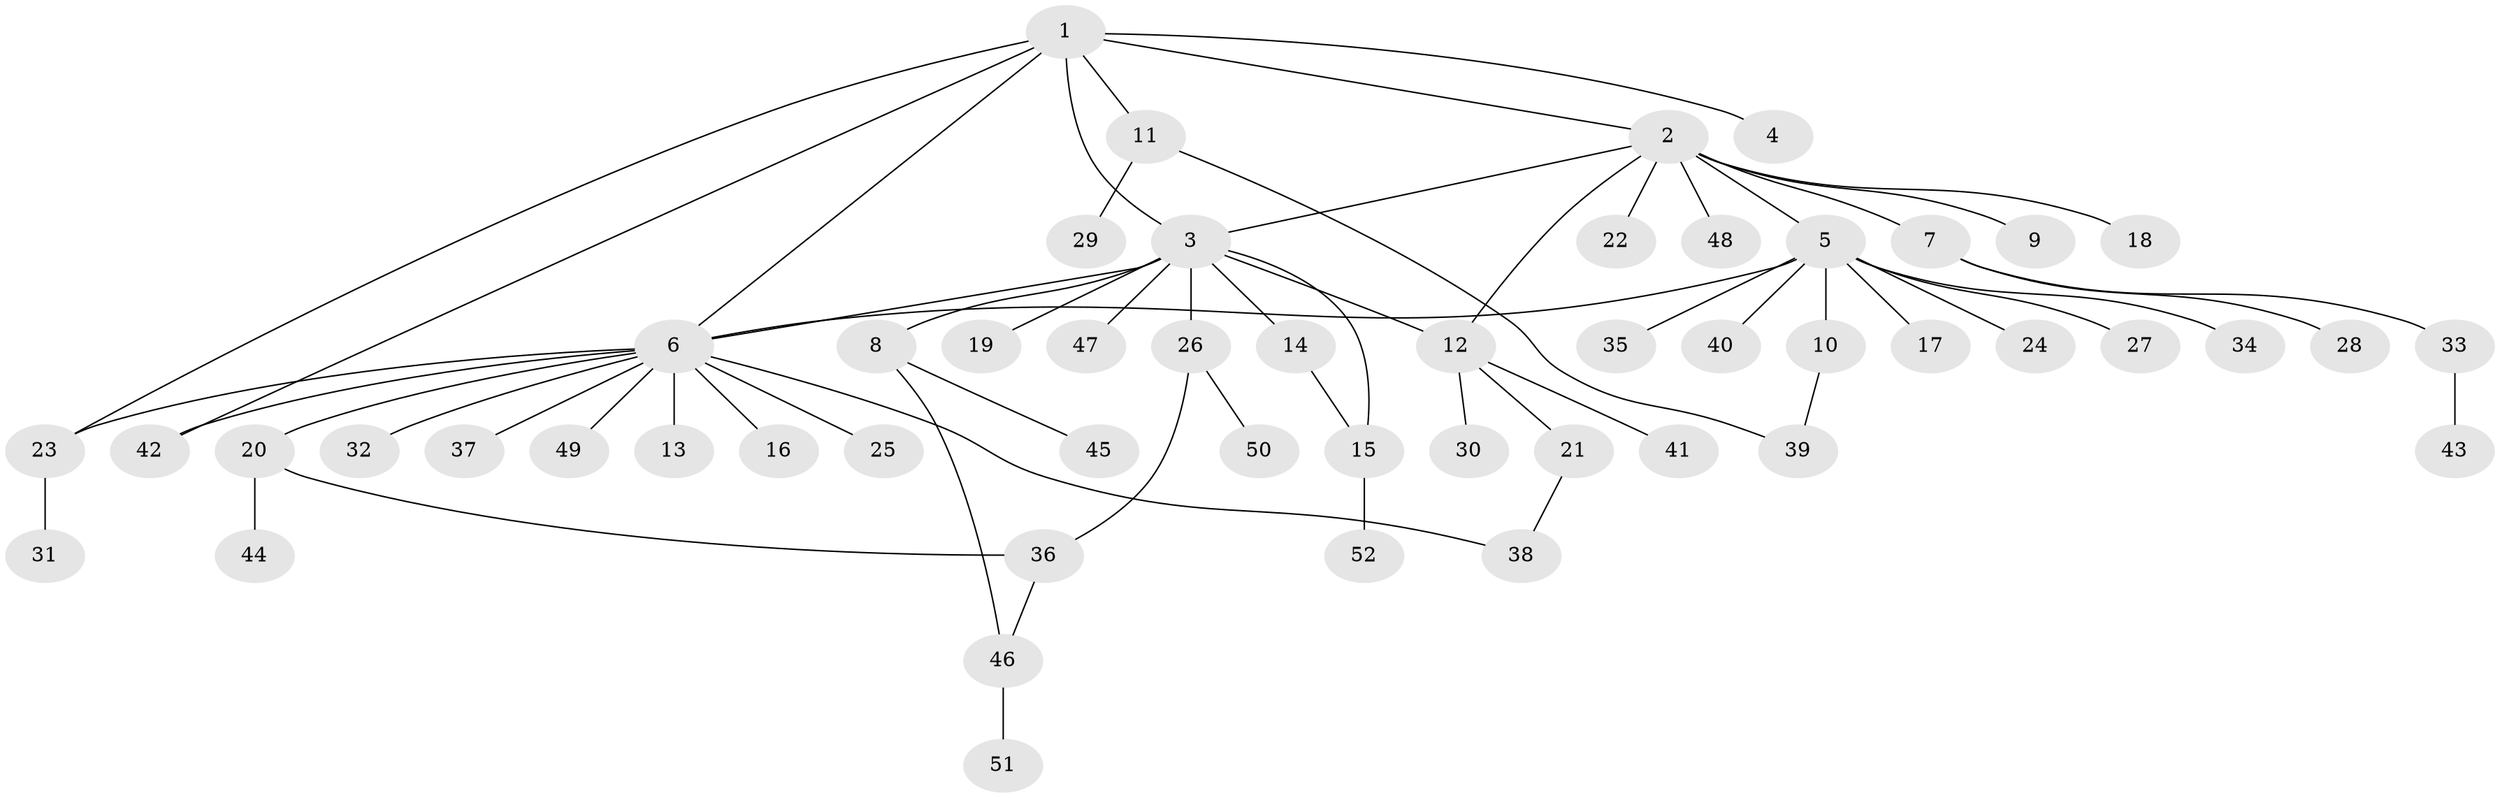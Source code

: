 // Generated by graph-tools (version 1.1) at 2025/49/03/09/25 03:49:45]
// undirected, 52 vertices, 62 edges
graph export_dot {
graph [start="1"]
  node [color=gray90,style=filled];
  1;
  2;
  3;
  4;
  5;
  6;
  7;
  8;
  9;
  10;
  11;
  12;
  13;
  14;
  15;
  16;
  17;
  18;
  19;
  20;
  21;
  22;
  23;
  24;
  25;
  26;
  27;
  28;
  29;
  30;
  31;
  32;
  33;
  34;
  35;
  36;
  37;
  38;
  39;
  40;
  41;
  42;
  43;
  44;
  45;
  46;
  47;
  48;
  49;
  50;
  51;
  52;
  1 -- 2;
  1 -- 3;
  1 -- 4;
  1 -- 6;
  1 -- 11;
  1 -- 23;
  1 -- 42;
  2 -- 3;
  2 -- 5;
  2 -- 7;
  2 -- 9;
  2 -- 12;
  2 -- 18;
  2 -- 22;
  2 -- 48;
  3 -- 6;
  3 -- 8;
  3 -- 12;
  3 -- 14;
  3 -- 15;
  3 -- 19;
  3 -- 26;
  3 -- 47;
  5 -- 6;
  5 -- 10;
  5 -- 17;
  5 -- 24;
  5 -- 27;
  5 -- 34;
  5 -- 35;
  5 -- 40;
  6 -- 13;
  6 -- 16;
  6 -- 20;
  6 -- 23;
  6 -- 25;
  6 -- 32;
  6 -- 37;
  6 -- 38;
  6 -- 42;
  6 -- 49;
  7 -- 28;
  7 -- 33;
  8 -- 45;
  8 -- 46;
  10 -- 39;
  11 -- 29;
  11 -- 39;
  12 -- 21;
  12 -- 30;
  12 -- 41;
  14 -- 15;
  15 -- 52;
  20 -- 36;
  20 -- 44;
  21 -- 38;
  23 -- 31;
  26 -- 36;
  26 -- 50;
  33 -- 43;
  36 -- 46;
  46 -- 51;
}
